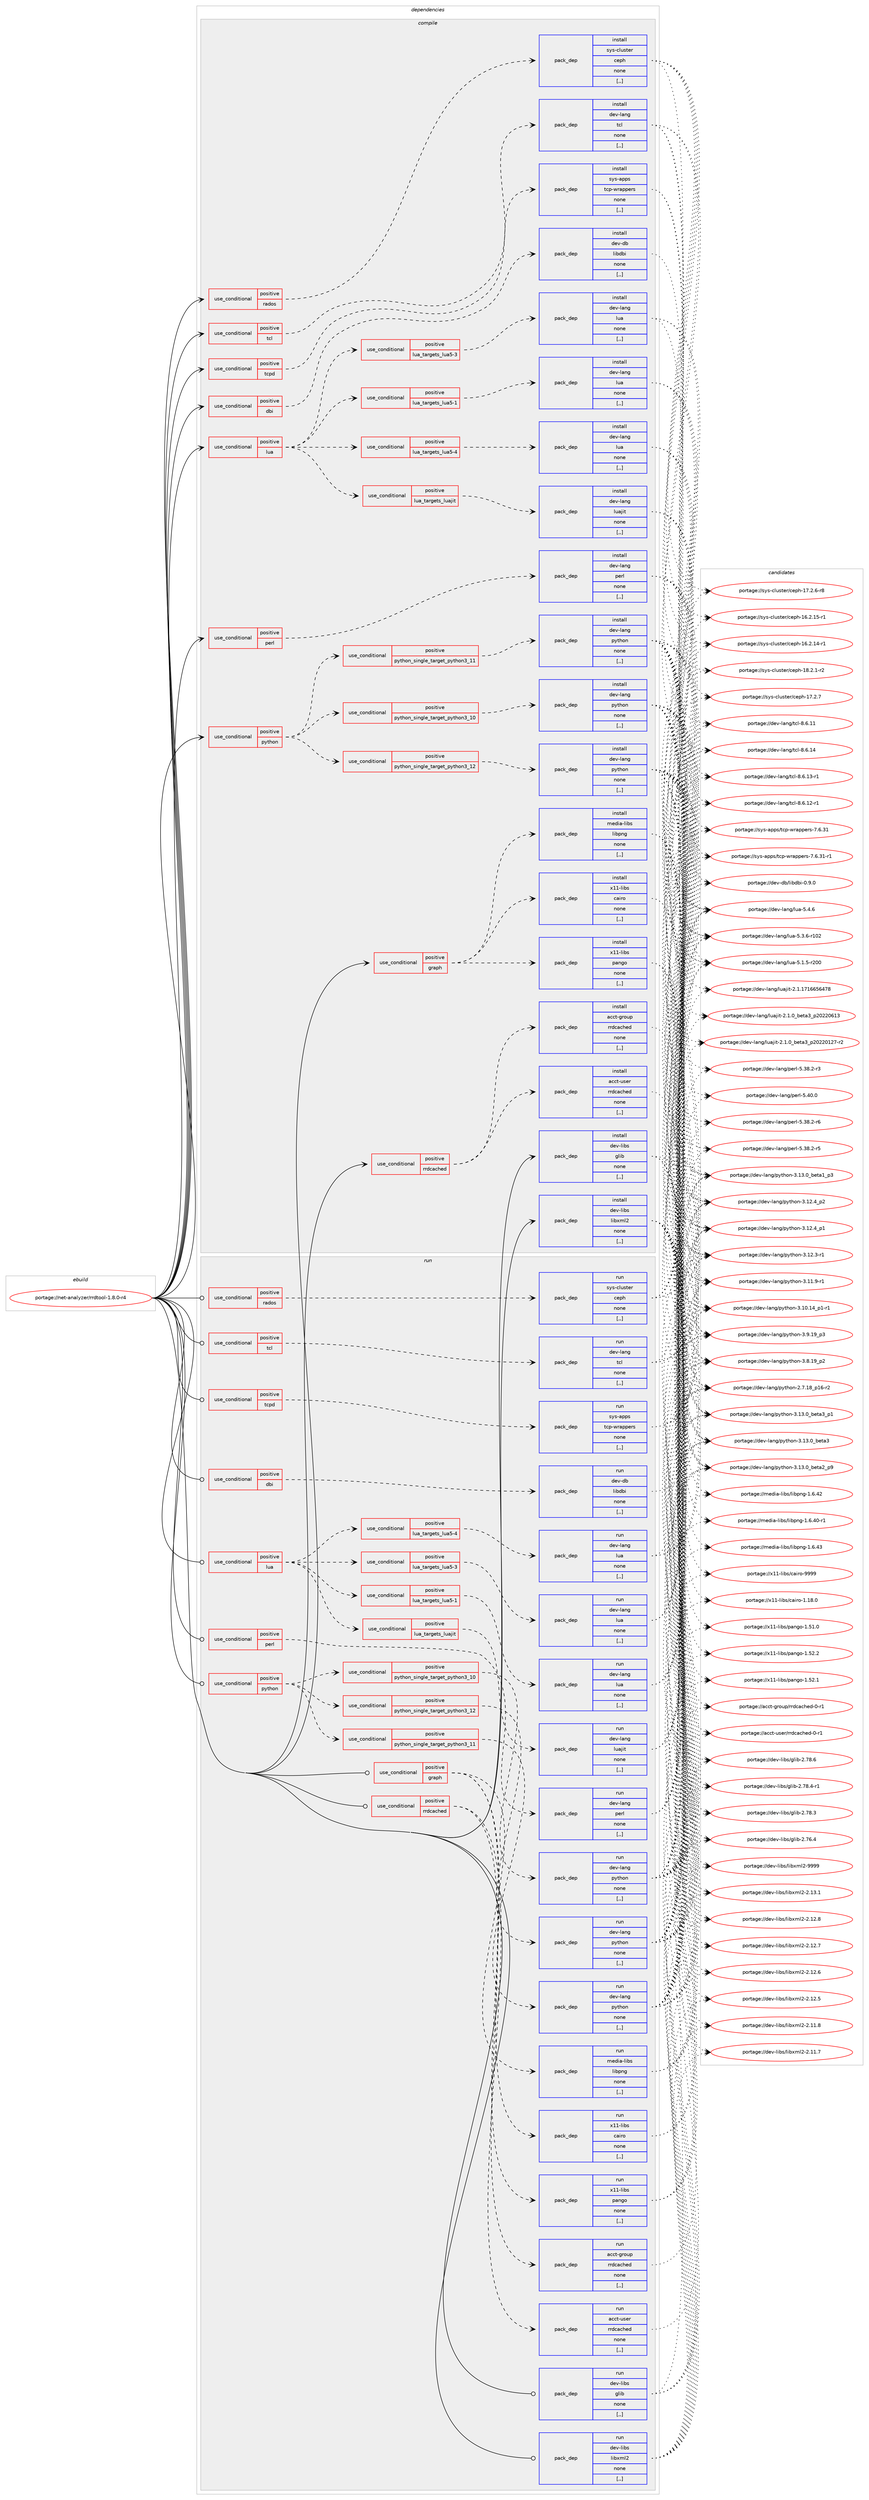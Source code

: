 digraph prolog {

# *************
# Graph options
# *************

newrank=true;
concentrate=true;
compound=true;
graph [rankdir=LR,fontname=Helvetica,fontsize=10,ranksep=1.5];#, ranksep=2.5, nodesep=0.2];
edge  [arrowhead=vee];
node  [fontname=Helvetica,fontsize=10];

# **********
# The ebuild
# **********

subgraph cluster_leftcol {
color=gray;
label=<<i>ebuild</i>>;
id [label="portage://net-analyzer/rrdtool-1.8.0-r4", color=red, width=4, href="../net-analyzer/rrdtool-1.8.0-r4.svg"];
}

# ****************
# The dependencies
# ****************

subgraph cluster_midcol {
color=gray;
label=<<i>dependencies</i>>;
subgraph cluster_compile {
fillcolor="#eeeeee";
style=filled;
label=<<i>compile</i>>;
subgraph cond87799 {
dependency340409 [label=<<TABLE BORDER="0" CELLBORDER="1" CELLSPACING="0" CELLPADDING="4"><TR><TD ROWSPAN="3" CELLPADDING="10">use_conditional</TD></TR><TR><TD>positive</TD></TR><TR><TD>dbi</TD></TR></TABLE>>, shape=none, color=red];
subgraph pack250005 {
dependency340410 [label=<<TABLE BORDER="0" CELLBORDER="1" CELLSPACING="0" CELLPADDING="4" WIDTH="220"><TR><TD ROWSPAN="6" CELLPADDING="30">pack_dep</TD></TR><TR><TD WIDTH="110">install</TD></TR><TR><TD>dev-db</TD></TR><TR><TD>libdbi</TD></TR><TR><TD>none</TD></TR><TR><TD>[,,]</TD></TR></TABLE>>, shape=none, color=blue];
}
dependency340409:e -> dependency340410:w [weight=20,style="dashed",arrowhead="vee"];
}
id:e -> dependency340409:w [weight=20,style="solid",arrowhead="vee"];
subgraph cond87800 {
dependency340411 [label=<<TABLE BORDER="0" CELLBORDER="1" CELLSPACING="0" CELLPADDING="4"><TR><TD ROWSPAN="3" CELLPADDING="10">use_conditional</TD></TR><TR><TD>positive</TD></TR><TR><TD>graph</TD></TR></TABLE>>, shape=none, color=red];
subgraph pack250006 {
dependency340412 [label=<<TABLE BORDER="0" CELLBORDER="1" CELLSPACING="0" CELLPADDING="4" WIDTH="220"><TR><TD ROWSPAN="6" CELLPADDING="30">pack_dep</TD></TR><TR><TD WIDTH="110">install</TD></TR><TR><TD>media-libs</TD></TR><TR><TD>libpng</TD></TR><TR><TD>none</TD></TR><TR><TD>[,,]</TD></TR></TABLE>>, shape=none, color=blue];
}
dependency340411:e -> dependency340412:w [weight=20,style="dashed",arrowhead="vee"];
subgraph pack250007 {
dependency340413 [label=<<TABLE BORDER="0" CELLBORDER="1" CELLSPACING="0" CELLPADDING="4" WIDTH="220"><TR><TD ROWSPAN="6" CELLPADDING="30">pack_dep</TD></TR><TR><TD WIDTH="110">install</TD></TR><TR><TD>x11-libs</TD></TR><TR><TD>cairo</TD></TR><TR><TD>none</TD></TR><TR><TD>[,,]</TD></TR></TABLE>>, shape=none, color=blue];
}
dependency340411:e -> dependency340413:w [weight=20,style="dashed",arrowhead="vee"];
subgraph pack250008 {
dependency340414 [label=<<TABLE BORDER="0" CELLBORDER="1" CELLSPACING="0" CELLPADDING="4" WIDTH="220"><TR><TD ROWSPAN="6" CELLPADDING="30">pack_dep</TD></TR><TR><TD WIDTH="110">install</TD></TR><TR><TD>x11-libs</TD></TR><TR><TD>pango</TD></TR><TR><TD>none</TD></TR><TR><TD>[,,]</TD></TR></TABLE>>, shape=none, color=blue];
}
dependency340411:e -> dependency340414:w [weight=20,style="dashed",arrowhead="vee"];
}
id:e -> dependency340411:w [weight=20,style="solid",arrowhead="vee"];
subgraph cond87801 {
dependency340415 [label=<<TABLE BORDER="0" CELLBORDER="1" CELLSPACING="0" CELLPADDING="4"><TR><TD ROWSPAN="3" CELLPADDING="10">use_conditional</TD></TR><TR><TD>positive</TD></TR><TR><TD>lua</TD></TR></TABLE>>, shape=none, color=red];
subgraph cond87802 {
dependency340416 [label=<<TABLE BORDER="0" CELLBORDER="1" CELLSPACING="0" CELLPADDING="4"><TR><TD ROWSPAN="3" CELLPADDING="10">use_conditional</TD></TR><TR><TD>positive</TD></TR><TR><TD>lua_targets_luajit</TD></TR></TABLE>>, shape=none, color=red];
subgraph pack250009 {
dependency340417 [label=<<TABLE BORDER="0" CELLBORDER="1" CELLSPACING="0" CELLPADDING="4" WIDTH="220"><TR><TD ROWSPAN="6" CELLPADDING="30">pack_dep</TD></TR><TR><TD WIDTH="110">install</TD></TR><TR><TD>dev-lang</TD></TR><TR><TD>luajit</TD></TR><TR><TD>none</TD></TR><TR><TD>[,,]</TD></TR></TABLE>>, shape=none, color=blue];
}
dependency340416:e -> dependency340417:w [weight=20,style="dashed",arrowhead="vee"];
}
dependency340415:e -> dependency340416:w [weight=20,style="dashed",arrowhead="vee"];
subgraph cond87803 {
dependency340418 [label=<<TABLE BORDER="0" CELLBORDER="1" CELLSPACING="0" CELLPADDING="4"><TR><TD ROWSPAN="3" CELLPADDING="10">use_conditional</TD></TR><TR><TD>positive</TD></TR><TR><TD>lua_targets_lua5-1</TD></TR></TABLE>>, shape=none, color=red];
subgraph pack250010 {
dependency340419 [label=<<TABLE BORDER="0" CELLBORDER="1" CELLSPACING="0" CELLPADDING="4" WIDTH="220"><TR><TD ROWSPAN="6" CELLPADDING="30">pack_dep</TD></TR><TR><TD WIDTH="110">install</TD></TR><TR><TD>dev-lang</TD></TR><TR><TD>lua</TD></TR><TR><TD>none</TD></TR><TR><TD>[,,]</TD></TR></TABLE>>, shape=none, color=blue];
}
dependency340418:e -> dependency340419:w [weight=20,style="dashed",arrowhead="vee"];
}
dependency340415:e -> dependency340418:w [weight=20,style="dashed",arrowhead="vee"];
subgraph cond87804 {
dependency340420 [label=<<TABLE BORDER="0" CELLBORDER="1" CELLSPACING="0" CELLPADDING="4"><TR><TD ROWSPAN="3" CELLPADDING="10">use_conditional</TD></TR><TR><TD>positive</TD></TR><TR><TD>lua_targets_lua5-3</TD></TR></TABLE>>, shape=none, color=red];
subgraph pack250011 {
dependency340421 [label=<<TABLE BORDER="0" CELLBORDER="1" CELLSPACING="0" CELLPADDING="4" WIDTH="220"><TR><TD ROWSPAN="6" CELLPADDING="30">pack_dep</TD></TR><TR><TD WIDTH="110">install</TD></TR><TR><TD>dev-lang</TD></TR><TR><TD>lua</TD></TR><TR><TD>none</TD></TR><TR><TD>[,,]</TD></TR></TABLE>>, shape=none, color=blue];
}
dependency340420:e -> dependency340421:w [weight=20,style="dashed",arrowhead="vee"];
}
dependency340415:e -> dependency340420:w [weight=20,style="dashed",arrowhead="vee"];
subgraph cond87805 {
dependency340422 [label=<<TABLE BORDER="0" CELLBORDER="1" CELLSPACING="0" CELLPADDING="4"><TR><TD ROWSPAN="3" CELLPADDING="10">use_conditional</TD></TR><TR><TD>positive</TD></TR><TR><TD>lua_targets_lua5-4</TD></TR></TABLE>>, shape=none, color=red];
subgraph pack250012 {
dependency340423 [label=<<TABLE BORDER="0" CELLBORDER="1" CELLSPACING="0" CELLPADDING="4" WIDTH="220"><TR><TD ROWSPAN="6" CELLPADDING="30">pack_dep</TD></TR><TR><TD WIDTH="110">install</TD></TR><TR><TD>dev-lang</TD></TR><TR><TD>lua</TD></TR><TR><TD>none</TD></TR><TR><TD>[,,]</TD></TR></TABLE>>, shape=none, color=blue];
}
dependency340422:e -> dependency340423:w [weight=20,style="dashed",arrowhead="vee"];
}
dependency340415:e -> dependency340422:w [weight=20,style="dashed",arrowhead="vee"];
}
id:e -> dependency340415:w [weight=20,style="solid",arrowhead="vee"];
subgraph cond87806 {
dependency340424 [label=<<TABLE BORDER="0" CELLBORDER="1" CELLSPACING="0" CELLPADDING="4"><TR><TD ROWSPAN="3" CELLPADDING="10">use_conditional</TD></TR><TR><TD>positive</TD></TR><TR><TD>perl</TD></TR></TABLE>>, shape=none, color=red];
subgraph pack250013 {
dependency340425 [label=<<TABLE BORDER="0" CELLBORDER="1" CELLSPACING="0" CELLPADDING="4" WIDTH="220"><TR><TD ROWSPAN="6" CELLPADDING="30">pack_dep</TD></TR><TR><TD WIDTH="110">install</TD></TR><TR><TD>dev-lang</TD></TR><TR><TD>perl</TD></TR><TR><TD>none</TD></TR><TR><TD>[,,]</TD></TR></TABLE>>, shape=none, color=blue];
}
dependency340424:e -> dependency340425:w [weight=20,style="dashed",arrowhead="vee"];
}
id:e -> dependency340424:w [weight=20,style="solid",arrowhead="vee"];
subgraph cond87807 {
dependency340426 [label=<<TABLE BORDER="0" CELLBORDER="1" CELLSPACING="0" CELLPADDING="4"><TR><TD ROWSPAN="3" CELLPADDING="10">use_conditional</TD></TR><TR><TD>positive</TD></TR><TR><TD>python</TD></TR></TABLE>>, shape=none, color=red];
subgraph cond87808 {
dependency340427 [label=<<TABLE BORDER="0" CELLBORDER="1" CELLSPACING="0" CELLPADDING="4"><TR><TD ROWSPAN="3" CELLPADDING="10">use_conditional</TD></TR><TR><TD>positive</TD></TR><TR><TD>python_single_target_python3_10</TD></TR></TABLE>>, shape=none, color=red];
subgraph pack250014 {
dependency340428 [label=<<TABLE BORDER="0" CELLBORDER="1" CELLSPACING="0" CELLPADDING="4" WIDTH="220"><TR><TD ROWSPAN="6" CELLPADDING="30">pack_dep</TD></TR><TR><TD WIDTH="110">install</TD></TR><TR><TD>dev-lang</TD></TR><TR><TD>python</TD></TR><TR><TD>none</TD></TR><TR><TD>[,,]</TD></TR></TABLE>>, shape=none, color=blue];
}
dependency340427:e -> dependency340428:w [weight=20,style="dashed",arrowhead="vee"];
}
dependency340426:e -> dependency340427:w [weight=20,style="dashed",arrowhead="vee"];
subgraph cond87809 {
dependency340429 [label=<<TABLE BORDER="0" CELLBORDER="1" CELLSPACING="0" CELLPADDING="4"><TR><TD ROWSPAN="3" CELLPADDING="10">use_conditional</TD></TR><TR><TD>positive</TD></TR><TR><TD>python_single_target_python3_11</TD></TR></TABLE>>, shape=none, color=red];
subgraph pack250015 {
dependency340430 [label=<<TABLE BORDER="0" CELLBORDER="1" CELLSPACING="0" CELLPADDING="4" WIDTH="220"><TR><TD ROWSPAN="6" CELLPADDING="30">pack_dep</TD></TR><TR><TD WIDTH="110">install</TD></TR><TR><TD>dev-lang</TD></TR><TR><TD>python</TD></TR><TR><TD>none</TD></TR><TR><TD>[,,]</TD></TR></TABLE>>, shape=none, color=blue];
}
dependency340429:e -> dependency340430:w [weight=20,style="dashed",arrowhead="vee"];
}
dependency340426:e -> dependency340429:w [weight=20,style="dashed",arrowhead="vee"];
subgraph cond87810 {
dependency340431 [label=<<TABLE BORDER="0" CELLBORDER="1" CELLSPACING="0" CELLPADDING="4"><TR><TD ROWSPAN="3" CELLPADDING="10">use_conditional</TD></TR><TR><TD>positive</TD></TR><TR><TD>python_single_target_python3_12</TD></TR></TABLE>>, shape=none, color=red];
subgraph pack250016 {
dependency340432 [label=<<TABLE BORDER="0" CELLBORDER="1" CELLSPACING="0" CELLPADDING="4" WIDTH="220"><TR><TD ROWSPAN="6" CELLPADDING="30">pack_dep</TD></TR><TR><TD WIDTH="110">install</TD></TR><TR><TD>dev-lang</TD></TR><TR><TD>python</TD></TR><TR><TD>none</TD></TR><TR><TD>[,,]</TD></TR></TABLE>>, shape=none, color=blue];
}
dependency340431:e -> dependency340432:w [weight=20,style="dashed",arrowhead="vee"];
}
dependency340426:e -> dependency340431:w [weight=20,style="dashed",arrowhead="vee"];
}
id:e -> dependency340426:w [weight=20,style="solid",arrowhead="vee"];
subgraph cond87811 {
dependency340433 [label=<<TABLE BORDER="0" CELLBORDER="1" CELLSPACING="0" CELLPADDING="4"><TR><TD ROWSPAN="3" CELLPADDING="10">use_conditional</TD></TR><TR><TD>positive</TD></TR><TR><TD>rados</TD></TR></TABLE>>, shape=none, color=red];
subgraph pack250017 {
dependency340434 [label=<<TABLE BORDER="0" CELLBORDER="1" CELLSPACING="0" CELLPADDING="4" WIDTH="220"><TR><TD ROWSPAN="6" CELLPADDING="30">pack_dep</TD></TR><TR><TD WIDTH="110">install</TD></TR><TR><TD>sys-cluster</TD></TR><TR><TD>ceph</TD></TR><TR><TD>none</TD></TR><TR><TD>[,,]</TD></TR></TABLE>>, shape=none, color=blue];
}
dependency340433:e -> dependency340434:w [weight=20,style="dashed",arrowhead="vee"];
}
id:e -> dependency340433:w [weight=20,style="solid",arrowhead="vee"];
subgraph cond87812 {
dependency340435 [label=<<TABLE BORDER="0" CELLBORDER="1" CELLSPACING="0" CELLPADDING="4"><TR><TD ROWSPAN="3" CELLPADDING="10">use_conditional</TD></TR><TR><TD>positive</TD></TR><TR><TD>rrdcached</TD></TR></TABLE>>, shape=none, color=red];
subgraph pack250018 {
dependency340436 [label=<<TABLE BORDER="0" CELLBORDER="1" CELLSPACING="0" CELLPADDING="4" WIDTH="220"><TR><TD ROWSPAN="6" CELLPADDING="30">pack_dep</TD></TR><TR><TD WIDTH="110">install</TD></TR><TR><TD>acct-group</TD></TR><TR><TD>rrdcached</TD></TR><TR><TD>none</TD></TR><TR><TD>[,,]</TD></TR></TABLE>>, shape=none, color=blue];
}
dependency340435:e -> dependency340436:w [weight=20,style="dashed",arrowhead="vee"];
subgraph pack250019 {
dependency340437 [label=<<TABLE BORDER="0" CELLBORDER="1" CELLSPACING="0" CELLPADDING="4" WIDTH="220"><TR><TD ROWSPAN="6" CELLPADDING="30">pack_dep</TD></TR><TR><TD WIDTH="110">install</TD></TR><TR><TD>acct-user</TD></TR><TR><TD>rrdcached</TD></TR><TR><TD>none</TD></TR><TR><TD>[,,]</TD></TR></TABLE>>, shape=none, color=blue];
}
dependency340435:e -> dependency340437:w [weight=20,style="dashed",arrowhead="vee"];
}
id:e -> dependency340435:w [weight=20,style="solid",arrowhead="vee"];
subgraph cond87813 {
dependency340438 [label=<<TABLE BORDER="0" CELLBORDER="1" CELLSPACING="0" CELLPADDING="4"><TR><TD ROWSPAN="3" CELLPADDING="10">use_conditional</TD></TR><TR><TD>positive</TD></TR><TR><TD>tcl</TD></TR></TABLE>>, shape=none, color=red];
subgraph pack250020 {
dependency340439 [label=<<TABLE BORDER="0" CELLBORDER="1" CELLSPACING="0" CELLPADDING="4" WIDTH="220"><TR><TD ROWSPAN="6" CELLPADDING="30">pack_dep</TD></TR><TR><TD WIDTH="110">install</TD></TR><TR><TD>dev-lang</TD></TR><TR><TD>tcl</TD></TR><TR><TD>none</TD></TR><TR><TD>[,,]</TD></TR></TABLE>>, shape=none, color=blue];
}
dependency340438:e -> dependency340439:w [weight=20,style="dashed",arrowhead="vee"];
}
id:e -> dependency340438:w [weight=20,style="solid",arrowhead="vee"];
subgraph cond87814 {
dependency340440 [label=<<TABLE BORDER="0" CELLBORDER="1" CELLSPACING="0" CELLPADDING="4"><TR><TD ROWSPAN="3" CELLPADDING="10">use_conditional</TD></TR><TR><TD>positive</TD></TR><TR><TD>tcpd</TD></TR></TABLE>>, shape=none, color=red];
subgraph pack250021 {
dependency340441 [label=<<TABLE BORDER="0" CELLBORDER="1" CELLSPACING="0" CELLPADDING="4" WIDTH="220"><TR><TD ROWSPAN="6" CELLPADDING="30">pack_dep</TD></TR><TR><TD WIDTH="110">install</TD></TR><TR><TD>sys-apps</TD></TR><TR><TD>tcp-wrappers</TD></TR><TR><TD>none</TD></TR><TR><TD>[,,]</TD></TR></TABLE>>, shape=none, color=blue];
}
dependency340440:e -> dependency340441:w [weight=20,style="dashed",arrowhead="vee"];
}
id:e -> dependency340440:w [weight=20,style="solid",arrowhead="vee"];
subgraph pack250022 {
dependency340442 [label=<<TABLE BORDER="0" CELLBORDER="1" CELLSPACING="0" CELLPADDING="4" WIDTH="220"><TR><TD ROWSPAN="6" CELLPADDING="30">pack_dep</TD></TR><TR><TD WIDTH="110">install</TD></TR><TR><TD>dev-libs</TD></TR><TR><TD>glib</TD></TR><TR><TD>none</TD></TR><TR><TD>[,,]</TD></TR></TABLE>>, shape=none, color=blue];
}
id:e -> dependency340442:w [weight=20,style="solid",arrowhead="vee"];
subgraph pack250023 {
dependency340443 [label=<<TABLE BORDER="0" CELLBORDER="1" CELLSPACING="0" CELLPADDING="4" WIDTH="220"><TR><TD ROWSPAN="6" CELLPADDING="30">pack_dep</TD></TR><TR><TD WIDTH="110">install</TD></TR><TR><TD>dev-libs</TD></TR><TR><TD>libxml2</TD></TR><TR><TD>none</TD></TR><TR><TD>[,,]</TD></TR></TABLE>>, shape=none, color=blue];
}
id:e -> dependency340443:w [weight=20,style="solid",arrowhead="vee"];
}
subgraph cluster_compileandrun {
fillcolor="#eeeeee";
style=filled;
label=<<i>compile and run</i>>;
}
subgraph cluster_run {
fillcolor="#eeeeee";
style=filled;
label=<<i>run</i>>;
subgraph cond87815 {
dependency340444 [label=<<TABLE BORDER="0" CELLBORDER="1" CELLSPACING="0" CELLPADDING="4"><TR><TD ROWSPAN="3" CELLPADDING="10">use_conditional</TD></TR><TR><TD>positive</TD></TR><TR><TD>dbi</TD></TR></TABLE>>, shape=none, color=red];
subgraph pack250024 {
dependency340445 [label=<<TABLE BORDER="0" CELLBORDER="1" CELLSPACING="0" CELLPADDING="4" WIDTH="220"><TR><TD ROWSPAN="6" CELLPADDING="30">pack_dep</TD></TR><TR><TD WIDTH="110">run</TD></TR><TR><TD>dev-db</TD></TR><TR><TD>libdbi</TD></TR><TR><TD>none</TD></TR><TR><TD>[,,]</TD></TR></TABLE>>, shape=none, color=blue];
}
dependency340444:e -> dependency340445:w [weight=20,style="dashed",arrowhead="vee"];
}
id:e -> dependency340444:w [weight=20,style="solid",arrowhead="odot"];
subgraph cond87816 {
dependency340446 [label=<<TABLE BORDER="0" CELLBORDER="1" CELLSPACING="0" CELLPADDING="4"><TR><TD ROWSPAN="3" CELLPADDING="10">use_conditional</TD></TR><TR><TD>positive</TD></TR><TR><TD>graph</TD></TR></TABLE>>, shape=none, color=red];
subgraph pack250025 {
dependency340447 [label=<<TABLE BORDER="0" CELLBORDER="1" CELLSPACING="0" CELLPADDING="4" WIDTH="220"><TR><TD ROWSPAN="6" CELLPADDING="30">pack_dep</TD></TR><TR><TD WIDTH="110">run</TD></TR><TR><TD>media-libs</TD></TR><TR><TD>libpng</TD></TR><TR><TD>none</TD></TR><TR><TD>[,,]</TD></TR></TABLE>>, shape=none, color=blue];
}
dependency340446:e -> dependency340447:w [weight=20,style="dashed",arrowhead="vee"];
subgraph pack250026 {
dependency340448 [label=<<TABLE BORDER="0" CELLBORDER="1" CELLSPACING="0" CELLPADDING="4" WIDTH="220"><TR><TD ROWSPAN="6" CELLPADDING="30">pack_dep</TD></TR><TR><TD WIDTH="110">run</TD></TR><TR><TD>x11-libs</TD></TR><TR><TD>cairo</TD></TR><TR><TD>none</TD></TR><TR><TD>[,,]</TD></TR></TABLE>>, shape=none, color=blue];
}
dependency340446:e -> dependency340448:w [weight=20,style="dashed",arrowhead="vee"];
subgraph pack250027 {
dependency340449 [label=<<TABLE BORDER="0" CELLBORDER="1" CELLSPACING="0" CELLPADDING="4" WIDTH="220"><TR><TD ROWSPAN="6" CELLPADDING="30">pack_dep</TD></TR><TR><TD WIDTH="110">run</TD></TR><TR><TD>x11-libs</TD></TR><TR><TD>pango</TD></TR><TR><TD>none</TD></TR><TR><TD>[,,]</TD></TR></TABLE>>, shape=none, color=blue];
}
dependency340446:e -> dependency340449:w [weight=20,style="dashed",arrowhead="vee"];
}
id:e -> dependency340446:w [weight=20,style="solid",arrowhead="odot"];
subgraph cond87817 {
dependency340450 [label=<<TABLE BORDER="0" CELLBORDER="1" CELLSPACING="0" CELLPADDING="4"><TR><TD ROWSPAN="3" CELLPADDING="10">use_conditional</TD></TR><TR><TD>positive</TD></TR><TR><TD>lua</TD></TR></TABLE>>, shape=none, color=red];
subgraph cond87818 {
dependency340451 [label=<<TABLE BORDER="0" CELLBORDER="1" CELLSPACING="0" CELLPADDING="4"><TR><TD ROWSPAN="3" CELLPADDING="10">use_conditional</TD></TR><TR><TD>positive</TD></TR><TR><TD>lua_targets_luajit</TD></TR></TABLE>>, shape=none, color=red];
subgraph pack250028 {
dependency340452 [label=<<TABLE BORDER="0" CELLBORDER="1" CELLSPACING="0" CELLPADDING="4" WIDTH="220"><TR><TD ROWSPAN="6" CELLPADDING="30">pack_dep</TD></TR><TR><TD WIDTH="110">run</TD></TR><TR><TD>dev-lang</TD></TR><TR><TD>luajit</TD></TR><TR><TD>none</TD></TR><TR><TD>[,,]</TD></TR></TABLE>>, shape=none, color=blue];
}
dependency340451:e -> dependency340452:w [weight=20,style="dashed",arrowhead="vee"];
}
dependency340450:e -> dependency340451:w [weight=20,style="dashed",arrowhead="vee"];
subgraph cond87819 {
dependency340453 [label=<<TABLE BORDER="0" CELLBORDER="1" CELLSPACING="0" CELLPADDING="4"><TR><TD ROWSPAN="3" CELLPADDING="10">use_conditional</TD></TR><TR><TD>positive</TD></TR><TR><TD>lua_targets_lua5-1</TD></TR></TABLE>>, shape=none, color=red];
subgraph pack250029 {
dependency340454 [label=<<TABLE BORDER="0" CELLBORDER="1" CELLSPACING="0" CELLPADDING="4" WIDTH="220"><TR><TD ROWSPAN="6" CELLPADDING="30">pack_dep</TD></TR><TR><TD WIDTH="110">run</TD></TR><TR><TD>dev-lang</TD></TR><TR><TD>lua</TD></TR><TR><TD>none</TD></TR><TR><TD>[,,]</TD></TR></TABLE>>, shape=none, color=blue];
}
dependency340453:e -> dependency340454:w [weight=20,style="dashed",arrowhead="vee"];
}
dependency340450:e -> dependency340453:w [weight=20,style="dashed",arrowhead="vee"];
subgraph cond87820 {
dependency340455 [label=<<TABLE BORDER="0" CELLBORDER="1" CELLSPACING="0" CELLPADDING="4"><TR><TD ROWSPAN="3" CELLPADDING="10">use_conditional</TD></TR><TR><TD>positive</TD></TR><TR><TD>lua_targets_lua5-3</TD></TR></TABLE>>, shape=none, color=red];
subgraph pack250030 {
dependency340456 [label=<<TABLE BORDER="0" CELLBORDER="1" CELLSPACING="0" CELLPADDING="4" WIDTH="220"><TR><TD ROWSPAN="6" CELLPADDING="30">pack_dep</TD></TR><TR><TD WIDTH="110">run</TD></TR><TR><TD>dev-lang</TD></TR><TR><TD>lua</TD></TR><TR><TD>none</TD></TR><TR><TD>[,,]</TD></TR></TABLE>>, shape=none, color=blue];
}
dependency340455:e -> dependency340456:w [weight=20,style="dashed",arrowhead="vee"];
}
dependency340450:e -> dependency340455:w [weight=20,style="dashed",arrowhead="vee"];
subgraph cond87821 {
dependency340457 [label=<<TABLE BORDER="0" CELLBORDER="1" CELLSPACING="0" CELLPADDING="4"><TR><TD ROWSPAN="3" CELLPADDING="10">use_conditional</TD></TR><TR><TD>positive</TD></TR><TR><TD>lua_targets_lua5-4</TD></TR></TABLE>>, shape=none, color=red];
subgraph pack250031 {
dependency340458 [label=<<TABLE BORDER="0" CELLBORDER="1" CELLSPACING="0" CELLPADDING="4" WIDTH="220"><TR><TD ROWSPAN="6" CELLPADDING="30">pack_dep</TD></TR><TR><TD WIDTH="110">run</TD></TR><TR><TD>dev-lang</TD></TR><TR><TD>lua</TD></TR><TR><TD>none</TD></TR><TR><TD>[,,]</TD></TR></TABLE>>, shape=none, color=blue];
}
dependency340457:e -> dependency340458:w [weight=20,style="dashed",arrowhead="vee"];
}
dependency340450:e -> dependency340457:w [weight=20,style="dashed",arrowhead="vee"];
}
id:e -> dependency340450:w [weight=20,style="solid",arrowhead="odot"];
subgraph cond87822 {
dependency340459 [label=<<TABLE BORDER="0" CELLBORDER="1" CELLSPACING="0" CELLPADDING="4"><TR><TD ROWSPAN="3" CELLPADDING="10">use_conditional</TD></TR><TR><TD>positive</TD></TR><TR><TD>perl</TD></TR></TABLE>>, shape=none, color=red];
subgraph pack250032 {
dependency340460 [label=<<TABLE BORDER="0" CELLBORDER="1" CELLSPACING="0" CELLPADDING="4" WIDTH="220"><TR><TD ROWSPAN="6" CELLPADDING="30">pack_dep</TD></TR><TR><TD WIDTH="110">run</TD></TR><TR><TD>dev-lang</TD></TR><TR><TD>perl</TD></TR><TR><TD>none</TD></TR><TR><TD>[,,]</TD></TR></TABLE>>, shape=none, color=blue];
}
dependency340459:e -> dependency340460:w [weight=20,style="dashed",arrowhead="vee"];
}
id:e -> dependency340459:w [weight=20,style="solid",arrowhead="odot"];
subgraph cond87823 {
dependency340461 [label=<<TABLE BORDER="0" CELLBORDER="1" CELLSPACING="0" CELLPADDING="4"><TR><TD ROWSPAN="3" CELLPADDING="10">use_conditional</TD></TR><TR><TD>positive</TD></TR><TR><TD>python</TD></TR></TABLE>>, shape=none, color=red];
subgraph cond87824 {
dependency340462 [label=<<TABLE BORDER="0" CELLBORDER="1" CELLSPACING="0" CELLPADDING="4"><TR><TD ROWSPAN="3" CELLPADDING="10">use_conditional</TD></TR><TR><TD>positive</TD></TR><TR><TD>python_single_target_python3_10</TD></TR></TABLE>>, shape=none, color=red];
subgraph pack250033 {
dependency340463 [label=<<TABLE BORDER="0" CELLBORDER="1" CELLSPACING="0" CELLPADDING="4" WIDTH="220"><TR><TD ROWSPAN="6" CELLPADDING="30">pack_dep</TD></TR><TR><TD WIDTH="110">run</TD></TR><TR><TD>dev-lang</TD></TR><TR><TD>python</TD></TR><TR><TD>none</TD></TR><TR><TD>[,,]</TD></TR></TABLE>>, shape=none, color=blue];
}
dependency340462:e -> dependency340463:w [weight=20,style="dashed",arrowhead="vee"];
}
dependency340461:e -> dependency340462:w [weight=20,style="dashed",arrowhead="vee"];
subgraph cond87825 {
dependency340464 [label=<<TABLE BORDER="0" CELLBORDER="1" CELLSPACING="0" CELLPADDING="4"><TR><TD ROWSPAN="3" CELLPADDING="10">use_conditional</TD></TR><TR><TD>positive</TD></TR><TR><TD>python_single_target_python3_11</TD></TR></TABLE>>, shape=none, color=red];
subgraph pack250034 {
dependency340465 [label=<<TABLE BORDER="0" CELLBORDER="1" CELLSPACING="0" CELLPADDING="4" WIDTH="220"><TR><TD ROWSPAN="6" CELLPADDING="30">pack_dep</TD></TR><TR><TD WIDTH="110">run</TD></TR><TR><TD>dev-lang</TD></TR><TR><TD>python</TD></TR><TR><TD>none</TD></TR><TR><TD>[,,]</TD></TR></TABLE>>, shape=none, color=blue];
}
dependency340464:e -> dependency340465:w [weight=20,style="dashed",arrowhead="vee"];
}
dependency340461:e -> dependency340464:w [weight=20,style="dashed",arrowhead="vee"];
subgraph cond87826 {
dependency340466 [label=<<TABLE BORDER="0" CELLBORDER="1" CELLSPACING="0" CELLPADDING="4"><TR><TD ROWSPAN="3" CELLPADDING="10">use_conditional</TD></TR><TR><TD>positive</TD></TR><TR><TD>python_single_target_python3_12</TD></TR></TABLE>>, shape=none, color=red];
subgraph pack250035 {
dependency340467 [label=<<TABLE BORDER="0" CELLBORDER="1" CELLSPACING="0" CELLPADDING="4" WIDTH="220"><TR><TD ROWSPAN="6" CELLPADDING="30">pack_dep</TD></TR><TR><TD WIDTH="110">run</TD></TR><TR><TD>dev-lang</TD></TR><TR><TD>python</TD></TR><TR><TD>none</TD></TR><TR><TD>[,,]</TD></TR></TABLE>>, shape=none, color=blue];
}
dependency340466:e -> dependency340467:w [weight=20,style="dashed",arrowhead="vee"];
}
dependency340461:e -> dependency340466:w [weight=20,style="dashed",arrowhead="vee"];
}
id:e -> dependency340461:w [weight=20,style="solid",arrowhead="odot"];
subgraph cond87827 {
dependency340468 [label=<<TABLE BORDER="0" CELLBORDER="1" CELLSPACING="0" CELLPADDING="4"><TR><TD ROWSPAN="3" CELLPADDING="10">use_conditional</TD></TR><TR><TD>positive</TD></TR><TR><TD>rados</TD></TR></TABLE>>, shape=none, color=red];
subgraph pack250036 {
dependency340469 [label=<<TABLE BORDER="0" CELLBORDER="1" CELLSPACING="0" CELLPADDING="4" WIDTH="220"><TR><TD ROWSPAN="6" CELLPADDING="30">pack_dep</TD></TR><TR><TD WIDTH="110">run</TD></TR><TR><TD>sys-cluster</TD></TR><TR><TD>ceph</TD></TR><TR><TD>none</TD></TR><TR><TD>[,,]</TD></TR></TABLE>>, shape=none, color=blue];
}
dependency340468:e -> dependency340469:w [weight=20,style="dashed",arrowhead="vee"];
}
id:e -> dependency340468:w [weight=20,style="solid",arrowhead="odot"];
subgraph cond87828 {
dependency340470 [label=<<TABLE BORDER="0" CELLBORDER="1" CELLSPACING="0" CELLPADDING="4"><TR><TD ROWSPAN="3" CELLPADDING="10">use_conditional</TD></TR><TR><TD>positive</TD></TR><TR><TD>rrdcached</TD></TR></TABLE>>, shape=none, color=red];
subgraph pack250037 {
dependency340471 [label=<<TABLE BORDER="0" CELLBORDER="1" CELLSPACING="0" CELLPADDING="4" WIDTH="220"><TR><TD ROWSPAN="6" CELLPADDING="30">pack_dep</TD></TR><TR><TD WIDTH="110">run</TD></TR><TR><TD>acct-group</TD></TR><TR><TD>rrdcached</TD></TR><TR><TD>none</TD></TR><TR><TD>[,,]</TD></TR></TABLE>>, shape=none, color=blue];
}
dependency340470:e -> dependency340471:w [weight=20,style="dashed",arrowhead="vee"];
subgraph pack250038 {
dependency340472 [label=<<TABLE BORDER="0" CELLBORDER="1" CELLSPACING="0" CELLPADDING="4" WIDTH="220"><TR><TD ROWSPAN="6" CELLPADDING="30">pack_dep</TD></TR><TR><TD WIDTH="110">run</TD></TR><TR><TD>acct-user</TD></TR><TR><TD>rrdcached</TD></TR><TR><TD>none</TD></TR><TR><TD>[,,]</TD></TR></TABLE>>, shape=none, color=blue];
}
dependency340470:e -> dependency340472:w [weight=20,style="dashed",arrowhead="vee"];
}
id:e -> dependency340470:w [weight=20,style="solid",arrowhead="odot"];
subgraph cond87829 {
dependency340473 [label=<<TABLE BORDER="0" CELLBORDER="1" CELLSPACING="0" CELLPADDING="4"><TR><TD ROWSPAN="3" CELLPADDING="10">use_conditional</TD></TR><TR><TD>positive</TD></TR><TR><TD>tcl</TD></TR></TABLE>>, shape=none, color=red];
subgraph pack250039 {
dependency340474 [label=<<TABLE BORDER="0" CELLBORDER="1" CELLSPACING="0" CELLPADDING="4" WIDTH="220"><TR><TD ROWSPAN="6" CELLPADDING="30">pack_dep</TD></TR><TR><TD WIDTH="110">run</TD></TR><TR><TD>dev-lang</TD></TR><TR><TD>tcl</TD></TR><TR><TD>none</TD></TR><TR><TD>[,,]</TD></TR></TABLE>>, shape=none, color=blue];
}
dependency340473:e -> dependency340474:w [weight=20,style="dashed",arrowhead="vee"];
}
id:e -> dependency340473:w [weight=20,style="solid",arrowhead="odot"];
subgraph cond87830 {
dependency340475 [label=<<TABLE BORDER="0" CELLBORDER="1" CELLSPACING="0" CELLPADDING="4"><TR><TD ROWSPAN="3" CELLPADDING="10">use_conditional</TD></TR><TR><TD>positive</TD></TR><TR><TD>tcpd</TD></TR></TABLE>>, shape=none, color=red];
subgraph pack250040 {
dependency340476 [label=<<TABLE BORDER="0" CELLBORDER="1" CELLSPACING="0" CELLPADDING="4" WIDTH="220"><TR><TD ROWSPAN="6" CELLPADDING="30">pack_dep</TD></TR><TR><TD WIDTH="110">run</TD></TR><TR><TD>sys-apps</TD></TR><TR><TD>tcp-wrappers</TD></TR><TR><TD>none</TD></TR><TR><TD>[,,]</TD></TR></TABLE>>, shape=none, color=blue];
}
dependency340475:e -> dependency340476:w [weight=20,style="dashed",arrowhead="vee"];
}
id:e -> dependency340475:w [weight=20,style="solid",arrowhead="odot"];
subgraph pack250041 {
dependency340477 [label=<<TABLE BORDER="0" CELLBORDER="1" CELLSPACING="0" CELLPADDING="4" WIDTH="220"><TR><TD ROWSPAN="6" CELLPADDING="30">pack_dep</TD></TR><TR><TD WIDTH="110">run</TD></TR><TR><TD>dev-libs</TD></TR><TR><TD>glib</TD></TR><TR><TD>none</TD></TR><TR><TD>[,,]</TD></TR></TABLE>>, shape=none, color=blue];
}
id:e -> dependency340477:w [weight=20,style="solid",arrowhead="odot"];
subgraph pack250042 {
dependency340478 [label=<<TABLE BORDER="0" CELLBORDER="1" CELLSPACING="0" CELLPADDING="4" WIDTH="220"><TR><TD ROWSPAN="6" CELLPADDING="30">pack_dep</TD></TR><TR><TD WIDTH="110">run</TD></TR><TR><TD>dev-libs</TD></TR><TR><TD>libxml2</TD></TR><TR><TD>none</TD></TR><TR><TD>[,,]</TD></TR></TABLE>>, shape=none, color=blue];
}
id:e -> dependency340478:w [weight=20,style="solid",arrowhead="odot"];
}
}

# **************
# The candidates
# **************

subgraph cluster_choices {
rank=same;
color=gray;
label=<<i>candidates</i>>;

subgraph choice250005 {
color=black;
nodesep=1;
choice1001011184510098471081059810098105454846574648 [label="portage://dev-db/libdbi-0.9.0", color=red, width=4,href="../dev-db/libdbi-0.9.0.svg"];
dependency340410:e -> choice1001011184510098471081059810098105454846574648:w [style=dotted,weight="100"];
}
subgraph choice250006 {
color=black;
nodesep=1;
choice109101100105974510810598115471081059811211010345494654465251 [label="portage://media-libs/libpng-1.6.43", color=red, width=4,href="../media-libs/libpng-1.6.43.svg"];
choice109101100105974510810598115471081059811211010345494654465250 [label="portage://media-libs/libpng-1.6.42", color=red, width=4,href="../media-libs/libpng-1.6.42.svg"];
choice1091011001059745108105981154710810598112110103454946544652484511449 [label="portage://media-libs/libpng-1.6.40-r1", color=red, width=4,href="../media-libs/libpng-1.6.40-r1.svg"];
dependency340412:e -> choice109101100105974510810598115471081059811211010345494654465251:w [style=dotted,weight="100"];
dependency340412:e -> choice109101100105974510810598115471081059811211010345494654465250:w [style=dotted,weight="100"];
dependency340412:e -> choice1091011001059745108105981154710810598112110103454946544652484511449:w [style=dotted,weight="100"];
}
subgraph choice250007 {
color=black;
nodesep=1;
choice120494945108105981154799971051141114557575757 [label="portage://x11-libs/cairo-9999", color=red, width=4,href="../x11-libs/cairo-9999.svg"];
choice1204949451081059811547999710511411145494649564648 [label="portage://x11-libs/cairo-1.18.0", color=red, width=4,href="../x11-libs/cairo-1.18.0.svg"];
dependency340413:e -> choice120494945108105981154799971051141114557575757:w [style=dotted,weight="100"];
dependency340413:e -> choice1204949451081059811547999710511411145494649564648:w [style=dotted,weight="100"];
}
subgraph choice250008 {
color=black;
nodesep=1;
choice12049494510810598115471129711010311145494653504650 [label="portage://x11-libs/pango-1.52.2", color=red, width=4,href="../x11-libs/pango-1.52.2.svg"];
choice12049494510810598115471129711010311145494653504649 [label="portage://x11-libs/pango-1.52.1", color=red, width=4,href="../x11-libs/pango-1.52.1.svg"];
choice12049494510810598115471129711010311145494653494648 [label="portage://x11-libs/pango-1.51.0", color=red, width=4,href="../x11-libs/pango-1.51.0.svg"];
dependency340414:e -> choice12049494510810598115471129711010311145494653504650:w [style=dotted,weight="100"];
dependency340414:e -> choice12049494510810598115471129711010311145494653504649:w [style=dotted,weight="100"];
dependency340414:e -> choice12049494510810598115471129711010311145494653494648:w [style=dotted,weight="100"];
}
subgraph choice250009 {
color=black;
nodesep=1;
choice10010111845108971101034710811797106105116455046494649554954545354525556 [label="portage://dev-lang/luajit-2.1.1716656478", color=red, width=4,href="../dev-lang/luajit-2.1.1716656478.svg"];
choice1001011184510897110103471081179710610511645504649464895981011169751951125048505048544951 [label="portage://dev-lang/luajit-2.1.0_beta3_p20220613", color=red, width=4,href="../dev-lang/luajit-2.1.0_beta3_p20220613.svg"];
choice10010111845108971101034710811797106105116455046494648959810111697519511250485050484950554511450 [label="portage://dev-lang/luajit-2.1.0_beta3_p20220127-r2", color=red, width=4,href="../dev-lang/luajit-2.1.0_beta3_p20220127-r2.svg"];
dependency340417:e -> choice10010111845108971101034710811797106105116455046494649554954545354525556:w [style=dotted,weight="100"];
dependency340417:e -> choice1001011184510897110103471081179710610511645504649464895981011169751951125048505048544951:w [style=dotted,weight="100"];
dependency340417:e -> choice10010111845108971101034710811797106105116455046494648959810111697519511250485050484950554511450:w [style=dotted,weight="100"];
}
subgraph choice250010 {
color=black;
nodesep=1;
choice10010111845108971101034710811797455346524654 [label="portage://dev-lang/lua-5.4.6", color=red, width=4,href="../dev-lang/lua-5.4.6.svg"];
choice1001011184510897110103471081179745534651465445114494850 [label="portage://dev-lang/lua-5.3.6-r102", color=red, width=4,href="../dev-lang/lua-5.3.6-r102.svg"];
choice1001011184510897110103471081179745534649465345114504848 [label="portage://dev-lang/lua-5.1.5-r200", color=red, width=4,href="../dev-lang/lua-5.1.5-r200.svg"];
dependency340419:e -> choice10010111845108971101034710811797455346524654:w [style=dotted,weight="100"];
dependency340419:e -> choice1001011184510897110103471081179745534651465445114494850:w [style=dotted,weight="100"];
dependency340419:e -> choice1001011184510897110103471081179745534649465345114504848:w [style=dotted,weight="100"];
}
subgraph choice250011 {
color=black;
nodesep=1;
choice10010111845108971101034710811797455346524654 [label="portage://dev-lang/lua-5.4.6", color=red, width=4,href="../dev-lang/lua-5.4.6.svg"];
choice1001011184510897110103471081179745534651465445114494850 [label="portage://dev-lang/lua-5.3.6-r102", color=red, width=4,href="../dev-lang/lua-5.3.6-r102.svg"];
choice1001011184510897110103471081179745534649465345114504848 [label="portage://dev-lang/lua-5.1.5-r200", color=red, width=4,href="../dev-lang/lua-5.1.5-r200.svg"];
dependency340421:e -> choice10010111845108971101034710811797455346524654:w [style=dotted,weight="100"];
dependency340421:e -> choice1001011184510897110103471081179745534651465445114494850:w [style=dotted,weight="100"];
dependency340421:e -> choice1001011184510897110103471081179745534649465345114504848:w [style=dotted,weight="100"];
}
subgraph choice250012 {
color=black;
nodesep=1;
choice10010111845108971101034710811797455346524654 [label="portage://dev-lang/lua-5.4.6", color=red, width=4,href="../dev-lang/lua-5.4.6.svg"];
choice1001011184510897110103471081179745534651465445114494850 [label="portage://dev-lang/lua-5.3.6-r102", color=red, width=4,href="../dev-lang/lua-5.3.6-r102.svg"];
choice1001011184510897110103471081179745534649465345114504848 [label="portage://dev-lang/lua-5.1.5-r200", color=red, width=4,href="../dev-lang/lua-5.1.5-r200.svg"];
dependency340423:e -> choice10010111845108971101034710811797455346524654:w [style=dotted,weight="100"];
dependency340423:e -> choice1001011184510897110103471081179745534651465445114494850:w [style=dotted,weight="100"];
dependency340423:e -> choice1001011184510897110103471081179745534649465345114504848:w [style=dotted,weight="100"];
}
subgraph choice250013 {
color=black;
nodesep=1;
choice10010111845108971101034711210111410845534652484648 [label="portage://dev-lang/perl-5.40.0", color=red, width=4,href="../dev-lang/perl-5.40.0.svg"];
choice100101118451089711010347112101114108455346515646504511454 [label="portage://dev-lang/perl-5.38.2-r6", color=red, width=4,href="../dev-lang/perl-5.38.2-r6.svg"];
choice100101118451089711010347112101114108455346515646504511453 [label="portage://dev-lang/perl-5.38.2-r5", color=red, width=4,href="../dev-lang/perl-5.38.2-r5.svg"];
choice100101118451089711010347112101114108455346515646504511451 [label="portage://dev-lang/perl-5.38.2-r3", color=red, width=4,href="../dev-lang/perl-5.38.2-r3.svg"];
dependency340425:e -> choice10010111845108971101034711210111410845534652484648:w [style=dotted,weight="100"];
dependency340425:e -> choice100101118451089711010347112101114108455346515646504511454:w [style=dotted,weight="100"];
dependency340425:e -> choice100101118451089711010347112101114108455346515646504511453:w [style=dotted,weight="100"];
dependency340425:e -> choice100101118451089711010347112101114108455346515646504511451:w [style=dotted,weight="100"];
}
subgraph choice250014 {
color=black;
nodesep=1;
choice10010111845108971101034711212111610411111045514649514648959810111697519511249 [label="portage://dev-lang/python-3.13.0_beta3_p1", color=red, width=4,href="../dev-lang/python-3.13.0_beta3_p1.svg"];
choice1001011184510897110103471121211161041111104551464951464895981011169751 [label="portage://dev-lang/python-3.13.0_beta3", color=red, width=4,href="../dev-lang/python-3.13.0_beta3.svg"];
choice10010111845108971101034711212111610411111045514649514648959810111697509511257 [label="portage://dev-lang/python-3.13.0_beta2_p9", color=red, width=4,href="../dev-lang/python-3.13.0_beta2_p9.svg"];
choice10010111845108971101034711212111610411111045514649514648959810111697499511251 [label="portage://dev-lang/python-3.13.0_beta1_p3", color=red, width=4,href="../dev-lang/python-3.13.0_beta1_p3.svg"];
choice100101118451089711010347112121116104111110455146495046529511250 [label="portage://dev-lang/python-3.12.4_p2", color=red, width=4,href="../dev-lang/python-3.12.4_p2.svg"];
choice100101118451089711010347112121116104111110455146495046529511249 [label="portage://dev-lang/python-3.12.4_p1", color=red, width=4,href="../dev-lang/python-3.12.4_p1.svg"];
choice100101118451089711010347112121116104111110455146495046514511449 [label="portage://dev-lang/python-3.12.3-r1", color=red, width=4,href="../dev-lang/python-3.12.3-r1.svg"];
choice100101118451089711010347112121116104111110455146494946574511449 [label="portage://dev-lang/python-3.11.9-r1", color=red, width=4,href="../dev-lang/python-3.11.9-r1.svg"];
choice100101118451089711010347112121116104111110455146494846495295112494511449 [label="portage://dev-lang/python-3.10.14_p1-r1", color=red, width=4,href="../dev-lang/python-3.10.14_p1-r1.svg"];
choice100101118451089711010347112121116104111110455146574649579511251 [label="portage://dev-lang/python-3.9.19_p3", color=red, width=4,href="../dev-lang/python-3.9.19_p3.svg"];
choice100101118451089711010347112121116104111110455146564649579511250 [label="portage://dev-lang/python-3.8.19_p2", color=red, width=4,href="../dev-lang/python-3.8.19_p2.svg"];
choice100101118451089711010347112121116104111110455046554649569511249544511450 [label="portage://dev-lang/python-2.7.18_p16-r2", color=red, width=4,href="../dev-lang/python-2.7.18_p16-r2.svg"];
dependency340428:e -> choice10010111845108971101034711212111610411111045514649514648959810111697519511249:w [style=dotted,weight="100"];
dependency340428:e -> choice1001011184510897110103471121211161041111104551464951464895981011169751:w [style=dotted,weight="100"];
dependency340428:e -> choice10010111845108971101034711212111610411111045514649514648959810111697509511257:w [style=dotted,weight="100"];
dependency340428:e -> choice10010111845108971101034711212111610411111045514649514648959810111697499511251:w [style=dotted,weight="100"];
dependency340428:e -> choice100101118451089711010347112121116104111110455146495046529511250:w [style=dotted,weight="100"];
dependency340428:e -> choice100101118451089711010347112121116104111110455146495046529511249:w [style=dotted,weight="100"];
dependency340428:e -> choice100101118451089711010347112121116104111110455146495046514511449:w [style=dotted,weight="100"];
dependency340428:e -> choice100101118451089711010347112121116104111110455146494946574511449:w [style=dotted,weight="100"];
dependency340428:e -> choice100101118451089711010347112121116104111110455146494846495295112494511449:w [style=dotted,weight="100"];
dependency340428:e -> choice100101118451089711010347112121116104111110455146574649579511251:w [style=dotted,weight="100"];
dependency340428:e -> choice100101118451089711010347112121116104111110455146564649579511250:w [style=dotted,weight="100"];
dependency340428:e -> choice100101118451089711010347112121116104111110455046554649569511249544511450:w [style=dotted,weight="100"];
}
subgraph choice250015 {
color=black;
nodesep=1;
choice10010111845108971101034711212111610411111045514649514648959810111697519511249 [label="portage://dev-lang/python-3.13.0_beta3_p1", color=red, width=4,href="../dev-lang/python-3.13.0_beta3_p1.svg"];
choice1001011184510897110103471121211161041111104551464951464895981011169751 [label="portage://dev-lang/python-3.13.0_beta3", color=red, width=4,href="../dev-lang/python-3.13.0_beta3.svg"];
choice10010111845108971101034711212111610411111045514649514648959810111697509511257 [label="portage://dev-lang/python-3.13.0_beta2_p9", color=red, width=4,href="../dev-lang/python-3.13.0_beta2_p9.svg"];
choice10010111845108971101034711212111610411111045514649514648959810111697499511251 [label="portage://dev-lang/python-3.13.0_beta1_p3", color=red, width=4,href="../dev-lang/python-3.13.0_beta1_p3.svg"];
choice100101118451089711010347112121116104111110455146495046529511250 [label="portage://dev-lang/python-3.12.4_p2", color=red, width=4,href="../dev-lang/python-3.12.4_p2.svg"];
choice100101118451089711010347112121116104111110455146495046529511249 [label="portage://dev-lang/python-3.12.4_p1", color=red, width=4,href="../dev-lang/python-3.12.4_p1.svg"];
choice100101118451089711010347112121116104111110455146495046514511449 [label="portage://dev-lang/python-3.12.3-r1", color=red, width=4,href="../dev-lang/python-3.12.3-r1.svg"];
choice100101118451089711010347112121116104111110455146494946574511449 [label="portage://dev-lang/python-3.11.9-r1", color=red, width=4,href="../dev-lang/python-3.11.9-r1.svg"];
choice100101118451089711010347112121116104111110455146494846495295112494511449 [label="portage://dev-lang/python-3.10.14_p1-r1", color=red, width=4,href="../dev-lang/python-3.10.14_p1-r1.svg"];
choice100101118451089711010347112121116104111110455146574649579511251 [label="portage://dev-lang/python-3.9.19_p3", color=red, width=4,href="../dev-lang/python-3.9.19_p3.svg"];
choice100101118451089711010347112121116104111110455146564649579511250 [label="portage://dev-lang/python-3.8.19_p2", color=red, width=4,href="../dev-lang/python-3.8.19_p2.svg"];
choice100101118451089711010347112121116104111110455046554649569511249544511450 [label="portage://dev-lang/python-2.7.18_p16-r2", color=red, width=4,href="../dev-lang/python-2.7.18_p16-r2.svg"];
dependency340430:e -> choice10010111845108971101034711212111610411111045514649514648959810111697519511249:w [style=dotted,weight="100"];
dependency340430:e -> choice1001011184510897110103471121211161041111104551464951464895981011169751:w [style=dotted,weight="100"];
dependency340430:e -> choice10010111845108971101034711212111610411111045514649514648959810111697509511257:w [style=dotted,weight="100"];
dependency340430:e -> choice10010111845108971101034711212111610411111045514649514648959810111697499511251:w [style=dotted,weight="100"];
dependency340430:e -> choice100101118451089711010347112121116104111110455146495046529511250:w [style=dotted,weight="100"];
dependency340430:e -> choice100101118451089711010347112121116104111110455146495046529511249:w [style=dotted,weight="100"];
dependency340430:e -> choice100101118451089711010347112121116104111110455146495046514511449:w [style=dotted,weight="100"];
dependency340430:e -> choice100101118451089711010347112121116104111110455146494946574511449:w [style=dotted,weight="100"];
dependency340430:e -> choice100101118451089711010347112121116104111110455146494846495295112494511449:w [style=dotted,weight="100"];
dependency340430:e -> choice100101118451089711010347112121116104111110455146574649579511251:w [style=dotted,weight="100"];
dependency340430:e -> choice100101118451089711010347112121116104111110455146564649579511250:w [style=dotted,weight="100"];
dependency340430:e -> choice100101118451089711010347112121116104111110455046554649569511249544511450:w [style=dotted,weight="100"];
}
subgraph choice250016 {
color=black;
nodesep=1;
choice10010111845108971101034711212111610411111045514649514648959810111697519511249 [label="portage://dev-lang/python-3.13.0_beta3_p1", color=red, width=4,href="../dev-lang/python-3.13.0_beta3_p1.svg"];
choice1001011184510897110103471121211161041111104551464951464895981011169751 [label="portage://dev-lang/python-3.13.0_beta3", color=red, width=4,href="../dev-lang/python-3.13.0_beta3.svg"];
choice10010111845108971101034711212111610411111045514649514648959810111697509511257 [label="portage://dev-lang/python-3.13.0_beta2_p9", color=red, width=4,href="../dev-lang/python-3.13.0_beta2_p9.svg"];
choice10010111845108971101034711212111610411111045514649514648959810111697499511251 [label="portage://dev-lang/python-3.13.0_beta1_p3", color=red, width=4,href="../dev-lang/python-3.13.0_beta1_p3.svg"];
choice100101118451089711010347112121116104111110455146495046529511250 [label="portage://dev-lang/python-3.12.4_p2", color=red, width=4,href="../dev-lang/python-3.12.4_p2.svg"];
choice100101118451089711010347112121116104111110455146495046529511249 [label="portage://dev-lang/python-3.12.4_p1", color=red, width=4,href="../dev-lang/python-3.12.4_p1.svg"];
choice100101118451089711010347112121116104111110455146495046514511449 [label="portage://dev-lang/python-3.12.3-r1", color=red, width=4,href="../dev-lang/python-3.12.3-r1.svg"];
choice100101118451089711010347112121116104111110455146494946574511449 [label="portage://dev-lang/python-3.11.9-r1", color=red, width=4,href="../dev-lang/python-3.11.9-r1.svg"];
choice100101118451089711010347112121116104111110455146494846495295112494511449 [label="portage://dev-lang/python-3.10.14_p1-r1", color=red, width=4,href="../dev-lang/python-3.10.14_p1-r1.svg"];
choice100101118451089711010347112121116104111110455146574649579511251 [label="portage://dev-lang/python-3.9.19_p3", color=red, width=4,href="../dev-lang/python-3.9.19_p3.svg"];
choice100101118451089711010347112121116104111110455146564649579511250 [label="portage://dev-lang/python-3.8.19_p2", color=red, width=4,href="../dev-lang/python-3.8.19_p2.svg"];
choice100101118451089711010347112121116104111110455046554649569511249544511450 [label="portage://dev-lang/python-2.7.18_p16-r2", color=red, width=4,href="../dev-lang/python-2.7.18_p16-r2.svg"];
dependency340432:e -> choice10010111845108971101034711212111610411111045514649514648959810111697519511249:w [style=dotted,weight="100"];
dependency340432:e -> choice1001011184510897110103471121211161041111104551464951464895981011169751:w [style=dotted,weight="100"];
dependency340432:e -> choice10010111845108971101034711212111610411111045514649514648959810111697509511257:w [style=dotted,weight="100"];
dependency340432:e -> choice10010111845108971101034711212111610411111045514649514648959810111697499511251:w [style=dotted,weight="100"];
dependency340432:e -> choice100101118451089711010347112121116104111110455146495046529511250:w [style=dotted,weight="100"];
dependency340432:e -> choice100101118451089711010347112121116104111110455146495046529511249:w [style=dotted,weight="100"];
dependency340432:e -> choice100101118451089711010347112121116104111110455146495046514511449:w [style=dotted,weight="100"];
dependency340432:e -> choice100101118451089711010347112121116104111110455146494946574511449:w [style=dotted,weight="100"];
dependency340432:e -> choice100101118451089711010347112121116104111110455146494846495295112494511449:w [style=dotted,weight="100"];
dependency340432:e -> choice100101118451089711010347112121116104111110455146574649579511251:w [style=dotted,weight="100"];
dependency340432:e -> choice100101118451089711010347112121116104111110455146564649579511250:w [style=dotted,weight="100"];
dependency340432:e -> choice100101118451089711010347112121116104111110455046554649569511249544511450:w [style=dotted,weight="100"];
}
subgraph choice250017 {
color=black;
nodesep=1;
choice11512111545991081171151161011144799101112104454956465046494511450 [label="portage://sys-cluster/ceph-18.2.1-r2", color=red, width=4,href="../sys-cluster/ceph-18.2.1-r2.svg"];
choice1151211154599108117115116101114479910111210445495546504655 [label="portage://sys-cluster/ceph-17.2.7", color=red, width=4,href="../sys-cluster/ceph-17.2.7.svg"];
choice11512111545991081171151161011144799101112104454955465046544511456 [label="portage://sys-cluster/ceph-17.2.6-r8", color=red, width=4,href="../sys-cluster/ceph-17.2.6-r8.svg"];
choice1151211154599108117115116101114479910111210445495446504649534511449 [label="portage://sys-cluster/ceph-16.2.15-r1", color=red, width=4,href="../sys-cluster/ceph-16.2.15-r1.svg"];
choice1151211154599108117115116101114479910111210445495446504649524511449 [label="portage://sys-cluster/ceph-16.2.14-r1", color=red, width=4,href="../sys-cluster/ceph-16.2.14-r1.svg"];
dependency340434:e -> choice11512111545991081171151161011144799101112104454956465046494511450:w [style=dotted,weight="100"];
dependency340434:e -> choice1151211154599108117115116101114479910111210445495546504655:w [style=dotted,weight="100"];
dependency340434:e -> choice11512111545991081171151161011144799101112104454955465046544511456:w [style=dotted,weight="100"];
dependency340434:e -> choice1151211154599108117115116101114479910111210445495446504649534511449:w [style=dotted,weight="100"];
dependency340434:e -> choice1151211154599108117115116101114479910111210445495446504649524511449:w [style=dotted,weight="100"];
}
subgraph choice250018 {
color=black;
nodesep=1;
choice979999116451031141111171124711411410099979910410110045484511449 [label="portage://acct-group/rrdcached-0-r1", color=red, width=4,href="../acct-group/rrdcached-0-r1.svg"];
dependency340436:e -> choice979999116451031141111171124711411410099979910410110045484511449:w [style=dotted,weight="100"];
}
subgraph choice250019 {
color=black;
nodesep=1;
choice979999116451171151011144711411410099979910410110045484511449 [label="portage://acct-user/rrdcached-0-r1", color=red, width=4,href="../acct-user/rrdcached-0-r1.svg"];
dependency340437:e -> choice979999116451171151011144711411410099979910410110045484511449:w [style=dotted,weight="100"];
}
subgraph choice250020 {
color=black;
nodesep=1;
choice1001011184510897110103471169910845564654464952 [label="portage://dev-lang/tcl-8.6.14", color=red, width=4,href="../dev-lang/tcl-8.6.14.svg"];
choice10010111845108971101034711699108455646544649514511449 [label="portage://dev-lang/tcl-8.6.13-r1", color=red, width=4,href="../dev-lang/tcl-8.6.13-r1.svg"];
choice10010111845108971101034711699108455646544649504511449 [label="portage://dev-lang/tcl-8.6.12-r1", color=red, width=4,href="../dev-lang/tcl-8.6.12-r1.svg"];
choice1001011184510897110103471169910845564654464949 [label="portage://dev-lang/tcl-8.6.11", color=red, width=4,href="../dev-lang/tcl-8.6.11.svg"];
dependency340439:e -> choice1001011184510897110103471169910845564654464952:w [style=dotted,weight="100"];
dependency340439:e -> choice10010111845108971101034711699108455646544649514511449:w [style=dotted,weight="100"];
dependency340439:e -> choice10010111845108971101034711699108455646544649504511449:w [style=dotted,weight="100"];
dependency340439:e -> choice1001011184510897110103471169910845564654464949:w [style=dotted,weight="100"];
}
subgraph choice250021 {
color=black;
nodesep=1;
choice115121115459711211211547116991124511911497112112101114115455546544651494511449 [label="portage://sys-apps/tcp-wrappers-7.6.31-r1", color=red, width=4,href="../sys-apps/tcp-wrappers-7.6.31-r1.svg"];
choice11512111545971121121154711699112451191149711211210111411545554654465149 [label="portage://sys-apps/tcp-wrappers-7.6.31", color=red, width=4,href="../sys-apps/tcp-wrappers-7.6.31.svg"];
dependency340441:e -> choice115121115459711211211547116991124511911497112112101114115455546544651494511449:w [style=dotted,weight="100"];
dependency340441:e -> choice11512111545971121121154711699112451191149711211210111411545554654465149:w [style=dotted,weight="100"];
}
subgraph choice250022 {
color=black;
nodesep=1;
choice1001011184510810598115471031081059845504655564654 [label="portage://dev-libs/glib-2.78.6", color=red, width=4,href="../dev-libs/glib-2.78.6.svg"];
choice10010111845108105981154710310810598455046555646524511449 [label="portage://dev-libs/glib-2.78.4-r1", color=red, width=4,href="../dev-libs/glib-2.78.4-r1.svg"];
choice1001011184510810598115471031081059845504655564651 [label="portage://dev-libs/glib-2.78.3", color=red, width=4,href="../dev-libs/glib-2.78.3.svg"];
choice1001011184510810598115471031081059845504655544652 [label="portage://dev-libs/glib-2.76.4", color=red, width=4,href="../dev-libs/glib-2.76.4.svg"];
dependency340442:e -> choice1001011184510810598115471031081059845504655564654:w [style=dotted,weight="100"];
dependency340442:e -> choice10010111845108105981154710310810598455046555646524511449:w [style=dotted,weight="100"];
dependency340442:e -> choice1001011184510810598115471031081059845504655564651:w [style=dotted,weight="100"];
dependency340442:e -> choice1001011184510810598115471031081059845504655544652:w [style=dotted,weight="100"];
}
subgraph choice250023 {
color=black;
nodesep=1;
choice10010111845108105981154710810598120109108504557575757 [label="portage://dev-libs/libxml2-9999", color=red, width=4,href="../dev-libs/libxml2-9999.svg"];
choice100101118451081059811547108105981201091085045504649514649 [label="portage://dev-libs/libxml2-2.13.1", color=red, width=4,href="../dev-libs/libxml2-2.13.1.svg"];
choice100101118451081059811547108105981201091085045504649504656 [label="portage://dev-libs/libxml2-2.12.8", color=red, width=4,href="../dev-libs/libxml2-2.12.8.svg"];
choice100101118451081059811547108105981201091085045504649504655 [label="portage://dev-libs/libxml2-2.12.7", color=red, width=4,href="../dev-libs/libxml2-2.12.7.svg"];
choice100101118451081059811547108105981201091085045504649504654 [label="portage://dev-libs/libxml2-2.12.6", color=red, width=4,href="../dev-libs/libxml2-2.12.6.svg"];
choice100101118451081059811547108105981201091085045504649504653 [label="portage://dev-libs/libxml2-2.12.5", color=red, width=4,href="../dev-libs/libxml2-2.12.5.svg"];
choice100101118451081059811547108105981201091085045504649494656 [label="portage://dev-libs/libxml2-2.11.8", color=red, width=4,href="../dev-libs/libxml2-2.11.8.svg"];
choice100101118451081059811547108105981201091085045504649494655 [label="portage://dev-libs/libxml2-2.11.7", color=red, width=4,href="../dev-libs/libxml2-2.11.7.svg"];
dependency340443:e -> choice10010111845108105981154710810598120109108504557575757:w [style=dotted,weight="100"];
dependency340443:e -> choice100101118451081059811547108105981201091085045504649514649:w [style=dotted,weight="100"];
dependency340443:e -> choice100101118451081059811547108105981201091085045504649504656:w [style=dotted,weight="100"];
dependency340443:e -> choice100101118451081059811547108105981201091085045504649504655:w [style=dotted,weight="100"];
dependency340443:e -> choice100101118451081059811547108105981201091085045504649504654:w [style=dotted,weight="100"];
dependency340443:e -> choice100101118451081059811547108105981201091085045504649504653:w [style=dotted,weight="100"];
dependency340443:e -> choice100101118451081059811547108105981201091085045504649494656:w [style=dotted,weight="100"];
dependency340443:e -> choice100101118451081059811547108105981201091085045504649494655:w [style=dotted,weight="100"];
}
subgraph choice250024 {
color=black;
nodesep=1;
choice1001011184510098471081059810098105454846574648 [label="portage://dev-db/libdbi-0.9.0", color=red, width=4,href="../dev-db/libdbi-0.9.0.svg"];
dependency340445:e -> choice1001011184510098471081059810098105454846574648:w [style=dotted,weight="100"];
}
subgraph choice250025 {
color=black;
nodesep=1;
choice109101100105974510810598115471081059811211010345494654465251 [label="portage://media-libs/libpng-1.6.43", color=red, width=4,href="../media-libs/libpng-1.6.43.svg"];
choice109101100105974510810598115471081059811211010345494654465250 [label="portage://media-libs/libpng-1.6.42", color=red, width=4,href="../media-libs/libpng-1.6.42.svg"];
choice1091011001059745108105981154710810598112110103454946544652484511449 [label="portage://media-libs/libpng-1.6.40-r1", color=red, width=4,href="../media-libs/libpng-1.6.40-r1.svg"];
dependency340447:e -> choice109101100105974510810598115471081059811211010345494654465251:w [style=dotted,weight="100"];
dependency340447:e -> choice109101100105974510810598115471081059811211010345494654465250:w [style=dotted,weight="100"];
dependency340447:e -> choice1091011001059745108105981154710810598112110103454946544652484511449:w [style=dotted,weight="100"];
}
subgraph choice250026 {
color=black;
nodesep=1;
choice120494945108105981154799971051141114557575757 [label="portage://x11-libs/cairo-9999", color=red, width=4,href="../x11-libs/cairo-9999.svg"];
choice1204949451081059811547999710511411145494649564648 [label="portage://x11-libs/cairo-1.18.0", color=red, width=4,href="../x11-libs/cairo-1.18.0.svg"];
dependency340448:e -> choice120494945108105981154799971051141114557575757:w [style=dotted,weight="100"];
dependency340448:e -> choice1204949451081059811547999710511411145494649564648:w [style=dotted,weight="100"];
}
subgraph choice250027 {
color=black;
nodesep=1;
choice12049494510810598115471129711010311145494653504650 [label="portage://x11-libs/pango-1.52.2", color=red, width=4,href="../x11-libs/pango-1.52.2.svg"];
choice12049494510810598115471129711010311145494653504649 [label="portage://x11-libs/pango-1.52.1", color=red, width=4,href="../x11-libs/pango-1.52.1.svg"];
choice12049494510810598115471129711010311145494653494648 [label="portage://x11-libs/pango-1.51.0", color=red, width=4,href="../x11-libs/pango-1.51.0.svg"];
dependency340449:e -> choice12049494510810598115471129711010311145494653504650:w [style=dotted,weight="100"];
dependency340449:e -> choice12049494510810598115471129711010311145494653504649:w [style=dotted,weight="100"];
dependency340449:e -> choice12049494510810598115471129711010311145494653494648:w [style=dotted,weight="100"];
}
subgraph choice250028 {
color=black;
nodesep=1;
choice10010111845108971101034710811797106105116455046494649554954545354525556 [label="portage://dev-lang/luajit-2.1.1716656478", color=red, width=4,href="../dev-lang/luajit-2.1.1716656478.svg"];
choice1001011184510897110103471081179710610511645504649464895981011169751951125048505048544951 [label="portage://dev-lang/luajit-2.1.0_beta3_p20220613", color=red, width=4,href="../dev-lang/luajit-2.1.0_beta3_p20220613.svg"];
choice10010111845108971101034710811797106105116455046494648959810111697519511250485050484950554511450 [label="portage://dev-lang/luajit-2.1.0_beta3_p20220127-r2", color=red, width=4,href="../dev-lang/luajit-2.1.0_beta3_p20220127-r2.svg"];
dependency340452:e -> choice10010111845108971101034710811797106105116455046494649554954545354525556:w [style=dotted,weight="100"];
dependency340452:e -> choice1001011184510897110103471081179710610511645504649464895981011169751951125048505048544951:w [style=dotted,weight="100"];
dependency340452:e -> choice10010111845108971101034710811797106105116455046494648959810111697519511250485050484950554511450:w [style=dotted,weight="100"];
}
subgraph choice250029 {
color=black;
nodesep=1;
choice10010111845108971101034710811797455346524654 [label="portage://dev-lang/lua-5.4.6", color=red, width=4,href="../dev-lang/lua-5.4.6.svg"];
choice1001011184510897110103471081179745534651465445114494850 [label="portage://dev-lang/lua-5.3.6-r102", color=red, width=4,href="../dev-lang/lua-5.3.6-r102.svg"];
choice1001011184510897110103471081179745534649465345114504848 [label="portage://dev-lang/lua-5.1.5-r200", color=red, width=4,href="../dev-lang/lua-5.1.5-r200.svg"];
dependency340454:e -> choice10010111845108971101034710811797455346524654:w [style=dotted,weight="100"];
dependency340454:e -> choice1001011184510897110103471081179745534651465445114494850:w [style=dotted,weight="100"];
dependency340454:e -> choice1001011184510897110103471081179745534649465345114504848:w [style=dotted,weight="100"];
}
subgraph choice250030 {
color=black;
nodesep=1;
choice10010111845108971101034710811797455346524654 [label="portage://dev-lang/lua-5.4.6", color=red, width=4,href="../dev-lang/lua-5.4.6.svg"];
choice1001011184510897110103471081179745534651465445114494850 [label="portage://dev-lang/lua-5.3.6-r102", color=red, width=4,href="../dev-lang/lua-5.3.6-r102.svg"];
choice1001011184510897110103471081179745534649465345114504848 [label="portage://dev-lang/lua-5.1.5-r200", color=red, width=4,href="../dev-lang/lua-5.1.5-r200.svg"];
dependency340456:e -> choice10010111845108971101034710811797455346524654:w [style=dotted,weight="100"];
dependency340456:e -> choice1001011184510897110103471081179745534651465445114494850:w [style=dotted,weight="100"];
dependency340456:e -> choice1001011184510897110103471081179745534649465345114504848:w [style=dotted,weight="100"];
}
subgraph choice250031 {
color=black;
nodesep=1;
choice10010111845108971101034710811797455346524654 [label="portage://dev-lang/lua-5.4.6", color=red, width=4,href="../dev-lang/lua-5.4.6.svg"];
choice1001011184510897110103471081179745534651465445114494850 [label="portage://dev-lang/lua-5.3.6-r102", color=red, width=4,href="../dev-lang/lua-5.3.6-r102.svg"];
choice1001011184510897110103471081179745534649465345114504848 [label="portage://dev-lang/lua-5.1.5-r200", color=red, width=4,href="../dev-lang/lua-5.1.5-r200.svg"];
dependency340458:e -> choice10010111845108971101034710811797455346524654:w [style=dotted,weight="100"];
dependency340458:e -> choice1001011184510897110103471081179745534651465445114494850:w [style=dotted,weight="100"];
dependency340458:e -> choice1001011184510897110103471081179745534649465345114504848:w [style=dotted,weight="100"];
}
subgraph choice250032 {
color=black;
nodesep=1;
choice10010111845108971101034711210111410845534652484648 [label="portage://dev-lang/perl-5.40.0", color=red, width=4,href="../dev-lang/perl-5.40.0.svg"];
choice100101118451089711010347112101114108455346515646504511454 [label="portage://dev-lang/perl-5.38.2-r6", color=red, width=4,href="../dev-lang/perl-5.38.2-r6.svg"];
choice100101118451089711010347112101114108455346515646504511453 [label="portage://dev-lang/perl-5.38.2-r5", color=red, width=4,href="../dev-lang/perl-5.38.2-r5.svg"];
choice100101118451089711010347112101114108455346515646504511451 [label="portage://dev-lang/perl-5.38.2-r3", color=red, width=4,href="../dev-lang/perl-5.38.2-r3.svg"];
dependency340460:e -> choice10010111845108971101034711210111410845534652484648:w [style=dotted,weight="100"];
dependency340460:e -> choice100101118451089711010347112101114108455346515646504511454:w [style=dotted,weight="100"];
dependency340460:e -> choice100101118451089711010347112101114108455346515646504511453:w [style=dotted,weight="100"];
dependency340460:e -> choice100101118451089711010347112101114108455346515646504511451:w [style=dotted,weight="100"];
}
subgraph choice250033 {
color=black;
nodesep=1;
choice10010111845108971101034711212111610411111045514649514648959810111697519511249 [label="portage://dev-lang/python-3.13.0_beta3_p1", color=red, width=4,href="../dev-lang/python-3.13.0_beta3_p1.svg"];
choice1001011184510897110103471121211161041111104551464951464895981011169751 [label="portage://dev-lang/python-3.13.0_beta3", color=red, width=4,href="../dev-lang/python-3.13.0_beta3.svg"];
choice10010111845108971101034711212111610411111045514649514648959810111697509511257 [label="portage://dev-lang/python-3.13.0_beta2_p9", color=red, width=4,href="../dev-lang/python-3.13.0_beta2_p9.svg"];
choice10010111845108971101034711212111610411111045514649514648959810111697499511251 [label="portage://dev-lang/python-3.13.0_beta1_p3", color=red, width=4,href="../dev-lang/python-3.13.0_beta1_p3.svg"];
choice100101118451089711010347112121116104111110455146495046529511250 [label="portage://dev-lang/python-3.12.4_p2", color=red, width=4,href="../dev-lang/python-3.12.4_p2.svg"];
choice100101118451089711010347112121116104111110455146495046529511249 [label="portage://dev-lang/python-3.12.4_p1", color=red, width=4,href="../dev-lang/python-3.12.4_p1.svg"];
choice100101118451089711010347112121116104111110455146495046514511449 [label="portage://dev-lang/python-3.12.3-r1", color=red, width=4,href="../dev-lang/python-3.12.3-r1.svg"];
choice100101118451089711010347112121116104111110455146494946574511449 [label="portage://dev-lang/python-3.11.9-r1", color=red, width=4,href="../dev-lang/python-3.11.9-r1.svg"];
choice100101118451089711010347112121116104111110455146494846495295112494511449 [label="portage://dev-lang/python-3.10.14_p1-r1", color=red, width=4,href="../dev-lang/python-3.10.14_p1-r1.svg"];
choice100101118451089711010347112121116104111110455146574649579511251 [label="portage://dev-lang/python-3.9.19_p3", color=red, width=4,href="../dev-lang/python-3.9.19_p3.svg"];
choice100101118451089711010347112121116104111110455146564649579511250 [label="portage://dev-lang/python-3.8.19_p2", color=red, width=4,href="../dev-lang/python-3.8.19_p2.svg"];
choice100101118451089711010347112121116104111110455046554649569511249544511450 [label="portage://dev-lang/python-2.7.18_p16-r2", color=red, width=4,href="../dev-lang/python-2.7.18_p16-r2.svg"];
dependency340463:e -> choice10010111845108971101034711212111610411111045514649514648959810111697519511249:w [style=dotted,weight="100"];
dependency340463:e -> choice1001011184510897110103471121211161041111104551464951464895981011169751:w [style=dotted,weight="100"];
dependency340463:e -> choice10010111845108971101034711212111610411111045514649514648959810111697509511257:w [style=dotted,weight="100"];
dependency340463:e -> choice10010111845108971101034711212111610411111045514649514648959810111697499511251:w [style=dotted,weight="100"];
dependency340463:e -> choice100101118451089711010347112121116104111110455146495046529511250:w [style=dotted,weight="100"];
dependency340463:e -> choice100101118451089711010347112121116104111110455146495046529511249:w [style=dotted,weight="100"];
dependency340463:e -> choice100101118451089711010347112121116104111110455146495046514511449:w [style=dotted,weight="100"];
dependency340463:e -> choice100101118451089711010347112121116104111110455146494946574511449:w [style=dotted,weight="100"];
dependency340463:e -> choice100101118451089711010347112121116104111110455146494846495295112494511449:w [style=dotted,weight="100"];
dependency340463:e -> choice100101118451089711010347112121116104111110455146574649579511251:w [style=dotted,weight="100"];
dependency340463:e -> choice100101118451089711010347112121116104111110455146564649579511250:w [style=dotted,weight="100"];
dependency340463:e -> choice100101118451089711010347112121116104111110455046554649569511249544511450:w [style=dotted,weight="100"];
}
subgraph choice250034 {
color=black;
nodesep=1;
choice10010111845108971101034711212111610411111045514649514648959810111697519511249 [label="portage://dev-lang/python-3.13.0_beta3_p1", color=red, width=4,href="../dev-lang/python-3.13.0_beta3_p1.svg"];
choice1001011184510897110103471121211161041111104551464951464895981011169751 [label="portage://dev-lang/python-3.13.0_beta3", color=red, width=4,href="../dev-lang/python-3.13.0_beta3.svg"];
choice10010111845108971101034711212111610411111045514649514648959810111697509511257 [label="portage://dev-lang/python-3.13.0_beta2_p9", color=red, width=4,href="../dev-lang/python-3.13.0_beta2_p9.svg"];
choice10010111845108971101034711212111610411111045514649514648959810111697499511251 [label="portage://dev-lang/python-3.13.0_beta1_p3", color=red, width=4,href="../dev-lang/python-3.13.0_beta1_p3.svg"];
choice100101118451089711010347112121116104111110455146495046529511250 [label="portage://dev-lang/python-3.12.4_p2", color=red, width=4,href="../dev-lang/python-3.12.4_p2.svg"];
choice100101118451089711010347112121116104111110455146495046529511249 [label="portage://dev-lang/python-3.12.4_p1", color=red, width=4,href="../dev-lang/python-3.12.4_p1.svg"];
choice100101118451089711010347112121116104111110455146495046514511449 [label="portage://dev-lang/python-3.12.3-r1", color=red, width=4,href="../dev-lang/python-3.12.3-r1.svg"];
choice100101118451089711010347112121116104111110455146494946574511449 [label="portage://dev-lang/python-3.11.9-r1", color=red, width=4,href="../dev-lang/python-3.11.9-r1.svg"];
choice100101118451089711010347112121116104111110455146494846495295112494511449 [label="portage://dev-lang/python-3.10.14_p1-r1", color=red, width=4,href="../dev-lang/python-3.10.14_p1-r1.svg"];
choice100101118451089711010347112121116104111110455146574649579511251 [label="portage://dev-lang/python-3.9.19_p3", color=red, width=4,href="../dev-lang/python-3.9.19_p3.svg"];
choice100101118451089711010347112121116104111110455146564649579511250 [label="portage://dev-lang/python-3.8.19_p2", color=red, width=4,href="../dev-lang/python-3.8.19_p2.svg"];
choice100101118451089711010347112121116104111110455046554649569511249544511450 [label="portage://dev-lang/python-2.7.18_p16-r2", color=red, width=4,href="../dev-lang/python-2.7.18_p16-r2.svg"];
dependency340465:e -> choice10010111845108971101034711212111610411111045514649514648959810111697519511249:w [style=dotted,weight="100"];
dependency340465:e -> choice1001011184510897110103471121211161041111104551464951464895981011169751:w [style=dotted,weight="100"];
dependency340465:e -> choice10010111845108971101034711212111610411111045514649514648959810111697509511257:w [style=dotted,weight="100"];
dependency340465:e -> choice10010111845108971101034711212111610411111045514649514648959810111697499511251:w [style=dotted,weight="100"];
dependency340465:e -> choice100101118451089711010347112121116104111110455146495046529511250:w [style=dotted,weight="100"];
dependency340465:e -> choice100101118451089711010347112121116104111110455146495046529511249:w [style=dotted,weight="100"];
dependency340465:e -> choice100101118451089711010347112121116104111110455146495046514511449:w [style=dotted,weight="100"];
dependency340465:e -> choice100101118451089711010347112121116104111110455146494946574511449:w [style=dotted,weight="100"];
dependency340465:e -> choice100101118451089711010347112121116104111110455146494846495295112494511449:w [style=dotted,weight="100"];
dependency340465:e -> choice100101118451089711010347112121116104111110455146574649579511251:w [style=dotted,weight="100"];
dependency340465:e -> choice100101118451089711010347112121116104111110455146564649579511250:w [style=dotted,weight="100"];
dependency340465:e -> choice100101118451089711010347112121116104111110455046554649569511249544511450:w [style=dotted,weight="100"];
}
subgraph choice250035 {
color=black;
nodesep=1;
choice10010111845108971101034711212111610411111045514649514648959810111697519511249 [label="portage://dev-lang/python-3.13.0_beta3_p1", color=red, width=4,href="../dev-lang/python-3.13.0_beta3_p1.svg"];
choice1001011184510897110103471121211161041111104551464951464895981011169751 [label="portage://dev-lang/python-3.13.0_beta3", color=red, width=4,href="../dev-lang/python-3.13.0_beta3.svg"];
choice10010111845108971101034711212111610411111045514649514648959810111697509511257 [label="portage://dev-lang/python-3.13.0_beta2_p9", color=red, width=4,href="../dev-lang/python-3.13.0_beta2_p9.svg"];
choice10010111845108971101034711212111610411111045514649514648959810111697499511251 [label="portage://dev-lang/python-3.13.0_beta1_p3", color=red, width=4,href="../dev-lang/python-3.13.0_beta1_p3.svg"];
choice100101118451089711010347112121116104111110455146495046529511250 [label="portage://dev-lang/python-3.12.4_p2", color=red, width=4,href="../dev-lang/python-3.12.4_p2.svg"];
choice100101118451089711010347112121116104111110455146495046529511249 [label="portage://dev-lang/python-3.12.4_p1", color=red, width=4,href="../dev-lang/python-3.12.4_p1.svg"];
choice100101118451089711010347112121116104111110455146495046514511449 [label="portage://dev-lang/python-3.12.3-r1", color=red, width=4,href="../dev-lang/python-3.12.3-r1.svg"];
choice100101118451089711010347112121116104111110455146494946574511449 [label="portage://dev-lang/python-3.11.9-r1", color=red, width=4,href="../dev-lang/python-3.11.9-r1.svg"];
choice100101118451089711010347112121116104111110455146494846495295112494511449 [label="portage://dev-lang/python-3.10.14_p1-r1", color=red, width=4,href="../dev-lang/python-3.10.14_p1-r1.svg"];
choice100101118451089711010347112121116104111110455146574649579511251 [label="portage://dev-lang/python-3.9.19_p3", color=red, width=4,href="../dev-lang/python-3.9.19_p3.svg"];
choice100101118451089711010347112121116104111110455146564649579511250 [label="portage://dev-lang/python-3.8.19_p2", color=red, width=4,href="../dev-lang/python-3.8.19_p2.svg"];
choice100101118451089711010347112121116104111110455046554649569511249544511450 [label="portage://dev-lang/python-2.7.18_p16-r2", color=red, width=4,href="../dev-lang/python-2.7.18_p16-r2.svg"];
dependency340467:e -> choice10010111845108971101034711212111610411111045514649514648959810111697519511249:w [style=dotted,weight="100"];
dependency340467:e -> choice1001011184510897110103471121211161041111104551464951464895981011169751:w [style=dotted,weight="100"];
dependency340467:e -> choice10010111845108971101034711212111610411111045514649514648959810111697509511257:w [style=dotted,weight="100"];
dependency340467:e -> choice10010111845108971101034711212111610411111045514649514648959810111697499511251:w [style=dotted,weight="100"];
dependency340467:e -> choice100101118451089711010347112121116104111110455146495046529511250:w [style=dotted,weight="100"];
dependency340467:e -> choice100101118451089711010347112121116104111110455146495046529511249:w [style=dotted,weight="100"];
dependency340467:e -> choice100101118451089711010347112121116104111110455146495046514511449:w [style=dotted,weight="100"];
dependency340467:e -> choice100101118451089711010347112121116104111110455146494946574511449:w [style=dotted,weight="100"];
dependency340467:e -> choice100101118451089711010347112121116104111110455146494846495295112494511449:w [style=dotted,weight="100"];
dependency340467:e -> choice100101118451089711010347112121116104111110455146574649579511251:w [style=dotted,weight="100"];
dependency340467:e -> choice100101118451089711010347112121116104111110455146564649579511250:w [style=dotted,weight="100"];
dependency340467:e -> choice100101118451089711010347112121116104111110455046554649569511249544511450:w [style=dotted,weight="100"];
}
subgraph choice250036 {
color=black;
nodesep=1;
choice11512111545991081171151161011144799101112104454956465046494511450 [label="portage://sys-cluster/ceph-18.2.1-r2", color=red, width=4,href="../sys-cluster/ceph-18.2.1-r2.svg"];
choice1151211154599108117115116101114479910111210445495546504655 [label="portage://sys-cluster/ceph-17.2.7", color=red, width=4,href="../sys-cluster/ceph-17.2.7.svg"];
choice11512111545991081171151161011144799101112104454955465046544511456 [label="portage://sys-cluster/ceph-17.2.6-r8", color=red, width=4,href="../sys-cluster/ceph-17.2.6-r8.svg"];
choice1151211154599108117115116101114479910111210445495446504649534511449 [label="portage://sys-cluster/ceph-16.2.15-r1", color=red, width=4,href="../sys-cluster/ceph-16.2.15-r1.svg"];
choice1151211154599108117115116101114479910111210445495446504649524511449 [label="portage://sys-cluster/ceph-16.2.14-r1", color=red, width=4,href="../sys-cluster/ceph-16.2.14-r1.svg"];
dependency340469:e -> choice11512111545991081171151161011144799101112104454956465046494511450:w [style=dotted,weight="100"];
dependency340469:e -> choice1151211154599108117115116101114479910111210445495546504655:w [style=dotted,weight="100"];
dependency340469:e -> choice11512111545991081171151161011144799101112104454955465046544511456:w [style=dotted,weight="100"];
dependency340469:e -> choice1151211154599108117115116101114479910111210445495446504649534511449:w [style=dotted,weight="100"];
dependency340469:e -> choice1151211154599108117115116101114479910111210445495446504649524511449:w [style=dotted,weight="100"];
}
subgraph choice250037 {
color=black;
nodesep=1;
choice979999116451031141111171124711411410099979910410110045484511449 [label="portage://acct-group/rrdcached-0-r1", color=red, width=4,href="../acct-group/rrdcached-0-r1.svg"];
dependency340471:e -> choice979999116451031141111171124711411410099979910410110045484511449:w [style=dotted,weight="100"];
}
subgraph choice250038 {
color=black;
nodesep=1;
choice979999116451171151011144711411410099979910410110045484511449 [label="portage://acct-user/rrdcached-0-r1", color=red, width=4,href="../acct-user/rrdcached-0-r1.svg"];
dependency340472:e -> choice979999116451171151011144711411410099979910410110045484511449:w [style=dotted,weight="100"];
}
subgraph choice250039 {
color=black;
nodesep=1;
choice1001011184510897110103471169910845564654464952 [label="portage://dev-lang/tcl-8.6.14", color=red, width=4,href="../dev-lang/tcl-8.6.14.svg"];
choice10010111845108971101034711699108455646544649514511449 [label="portage://dev-lang/tcl-8.6.13-r1", color=red, width=4,href="../dev-lang/tcl-8.6.13-r1.svg"];
choice10010111845108971101034711699108455646544649504511449 [label="portage://dev-lang/tcl-8.6.12-r1", color=red, width=4,href="../dev-lang/tcl-8.6.12-r1.svg"];
choice1001011184510897110103471169910845564654464949 [label="portage://dev-lang/tcl-8.6.11", color=red, width=4,href="../dev-lang/tcl-8.6.11.svg"];
dependency340474:e -> choice1001011184510897110103471169910845564654464952:w [style=dotted,weight="100"];
dependency340474:e -> choice10010111845108971101034711699108455646544649514511449:w [style=dotted,weight="100"];
dependency340474:e -> choice10010111845108971101034711699108455646544649504511449:w [style=dotted,weight="100"];
dependency340474:e -> choice1001011184510897110103471169910845564654464949:w [style=dotted,weight="100"];
}
subgraph choice250040 {
color=black;
nodesep=1;
choice115121115459711211211547116991124511911497112112101114115455546544651494511449 [label="portage://sys-apps/tcp-wrappers-7.6.31-r1", color=red, width=4,href="../sys-apps/tcp-wrappers-7.6.31-r1.svg"];
choice11512111545971121121154711699112451191149711211210111411545554654465149 [label="portage://sys-apps/tcp-wrappers-7.6.31", color=red, width=4,href="../sys-apps/tcp-wrappers-7.6.31.svg"];
dependency340476:e -> choice115121115459711211211547116991124511911497112112101114115455546544651494511449:w [style=dotted,weight="100"];
dependency340476:e -> choice11512111545971121121154711699112451191149711211210111411545554654465149:w [style=dotted,weight="100"];
}
subgraph choice250041 {
color=black;
nodesep=1;
choice1001011184510810598115471031081059845504655564654 [label="portage://dev-libs/glib-2.78.6", color=red, width=4,href="../dev-libs/glib-2.78.6.svg"];
choice10010111845108105981154710310810598455046555646524511449 [label="portage://dev-libs/glib-2.78.4-r1", color=red, width=4,href="../dev-libs/glib-2.78.4-r1.svg"];
choice1001011184510810598115471031081059845504655564651 [label="portage://dev-libs/glib-2.78.3", color=red, width=4,href="../dev-libs/glib-2.78.3.svg"];
choice1001011184510810598115471031081059845504655544652 [label="portage://dev-libs/glib-2.76.4", color=red, width=4,href="../dev-libs/glib-2.76.4.svg"];
dependency340477:e -> choice1001011184510810598115471031081059845504655564654:w [style=dotted,weight="100"];
dependency340477:e -> choice10010111845108105981154710310810598455046555646524511449:w [style=dotted,weight="100"];
dependency340477:e -> choice1001011184510810598115471031081059845504655564651:w [style=dotted,weight="100"];
dependency340477:e -> choice1001011184510810598115471031081059845504655544652:w [style=dotted,weight="100"];
}
subgraph choice250042 {
color=black;
nodesep=1;
choice10010111845108105981154710810598120109108504557575757 [label="portage://dev-libs/libxml2-9999", color=red, width=4,href="../dev-libs/libxml2-9999.svg"];
choice100101118451081059811547108105981201091085045504649514649 [label="portage://dev-libs/libxml2-2.13.1", color=red, width=4,href="../dev-libs/libxml2-2.13.1.svg"];
choice100101118451081059811547108105981201091085045504649504656 [label="portage://dev-libs/libxml2-2.12.8", color=red, width=4,href="../dev-libs/libxml2-2.12.8.svg"];
choice100101118451081059811547108105981201091085045504649504655 [label="portage://dev-libs/libxml2-2.12.7", color=red, width=4,href="../dev-libs/libxml2-2.12.7.svg"];
choice100101118451081059811547108105981201091085045504649504654 [label="portage://dev-libs/libxml2-2.12.6", color=red, width=4,href="../dev-libs/libxml2-2.12.6.svg"];
choice100101118451081059811547108105981201091085045504649504653 [label="portage://dev-libs/libxml2-2.12.5", color=red, width=4,href="../dev-libs/libxml2-2.12.5.svg"];
choice100101118451081059811547108105981201091085045504649494656 [label="portage://dev-libs/libxml2-2.11.8", color=red, width=4,href="../dev-libs/libxml2-2.11.8.svg"];
choice100101118451081059811547108105981201091085045504649494655 [label="portage://dev-libs/libxml2-2.11.7", color=red, width=4,href="../dev-libs/libxml2-2.11.7.svg"];
dependency340478:e -> choice10010111845108105981154710810598120109108504557575757:w [style=dotted,weight="100"];
dependency340478:e -> choice100101118451081059811547108105981201091085045504649514649:w [style=dotted,weight="100"];
dependency340478:e -> choice100101118451081059811547108105981201091085045504649504656:w [style=dotted,weight="100"];
dependency340478:e -> choice100101118451081059811547108105981201091085045504649504655:w [style=dotted,weight="100"];
dependency340478:e -> choice100101118451081059811547108105981201091085045504649504654:w [style=dotted,weight="100"];
dependency340478:e -> choice100101118451081059811547108105981201091085045504649504653:w [style=dotted,weight="100"];
dependency340478:e -> choice100101118451081059811547108105981201091085045504649494656:w [style=dotted,weight="100"];
dependency340478:e -> choice100101118451081059811547108105981201091085045504649494655:w [style=dotted,weight="100"];
}
}

}
